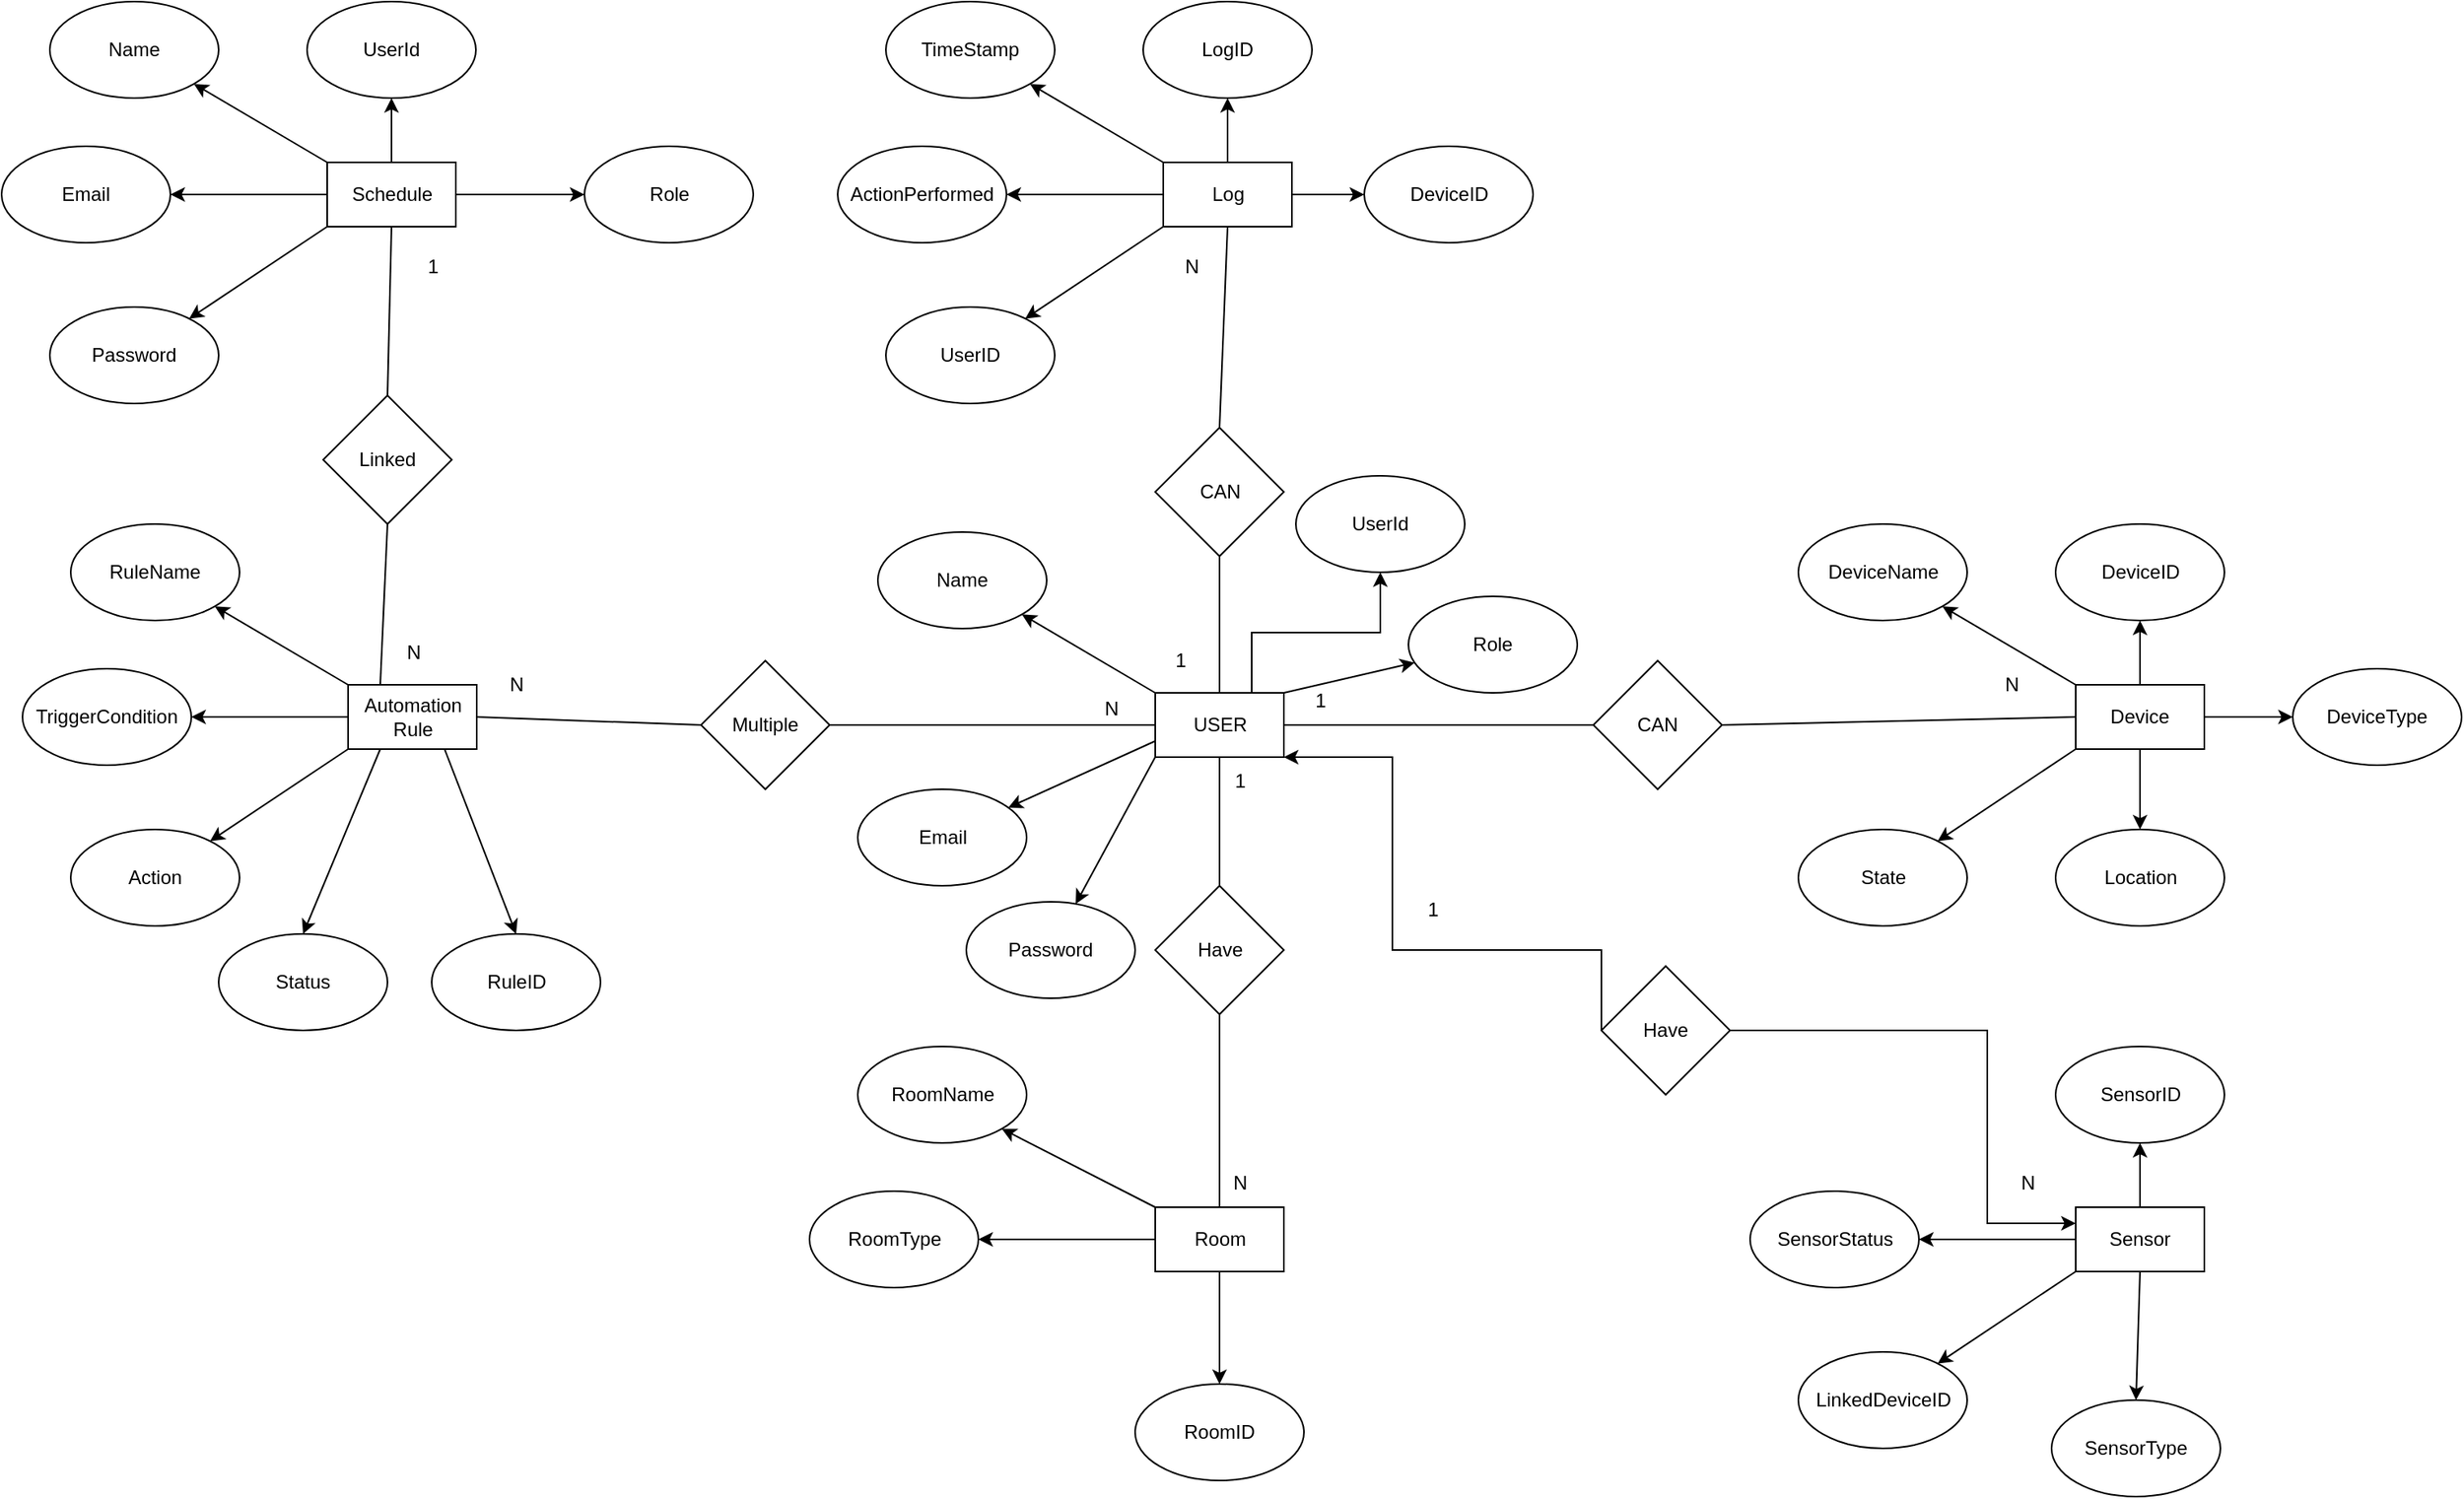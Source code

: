<mxfile version="25.0.3">
  <diagram name="Page-1" id="IfmQNObIT9ZOwhNdTQNY">
    <mxGraphModel dx="2776" dy="1329" grid="1" gridSize="10" guides="1" tooltips="1" connect="1" arrows="1" fold="1" page="1" pageScale="1" pageWidth="850" pageHeight="1100" math="0" shadow="0">
      <root>
        <mxCell id="0" />
        <mxCell id="1" parent="0" />
        <mxCell id="xQUeO6mjrXS3cHGue7Jo-150" style="edgeStyle=orthogonalEdgeStyle;rounded=0;orthogonalLoop=1;jettySize=auto;html=1;exitX=0.75;exitY=0;exitDx=0;exitDy=0;entryX=0.5;entryY=1;entryDx=0;entryDy=0;labelBackgroundColor=none;fontColor=default;" edge="1" parent="1" source="xQUeO6mjrXS3cHGue7Jo-1" target="xQUeO6mjrXS3cHGue7Jo-4">
          <mxGeometry relative="1" as="geometry" />
        </mxCell>
        <mxCell id="xQUeO6mjrXS3cHGue7Jo-1" value="USER" style="rounded=0;whiteSpace=wrap;html=1;labelBackgroundColor=none;" vertex="1" parent="1">
          <mxGeometry x="157.5" y="575" width="80" height="40" as="geometry" />
        </mxCell>
        <mxCell id="xQUeO6mjrXS3cHGue7Jo-2" value="Role" style="ellipse;whiteSpace=wrap;html=1;labelBackgroundColor=none;" vertex="1" parent="1">
          <mxGeometry x="315" y="515" width="105" height="60" as="geometry" />
        </mxCell>
        <mxCell id="xQUeO6mjrXS3cHGue7Jo-3" value="Name" style="ellipse;whiteSpace=wrap;html=1;labelBackgroundColor=none;" vertex="1" parent="1">
          <mxGeometry x="-15" y="475" width="105" height="60" as="geometry" />
        </mxCell>
        <mxCell id="xQUeO6mjrXS3cHGue7Jo-4" value="UserId" style="ellipse;whiteSpace=wrap;html=1;labelBackgroundColor=none;" vertex="1" parent="1">
          <mxGeometry x="245" y="440" width="105" height="60" as="geometry" />
        </mxCell>
        <mxCell id="xQUeO6mjrXS3cHGue7Jo-5" value="Password" style="ellipse;whiteSpace=wrap;html=1;labelBackgroundColor=none;" vertex="1" parent="1">
          <mxGeometry x="40" y="705" width="105" height="60" as="geometry" />
        </mxCell>
        <mxCell id="xQUeO6mjrXS3cHGue7Jo-6" value="Email" style="ellipse;whiteSpace=wrap;html=1;labelBackgroundColor=none;" vertex="1" parent="1">
          <mxGeometry x="-27.5" y="635" width="105" height="60" as="geometry" />
        </mxCell>
        <mxCell id="xQUeO6mjrXS3cHGue7Jo-15" value="" style="endArrow=classic;html=1;rounded=0;exitX=0;exitY=1;exitDx=0;exitDy=0;labelBackgroundColor=none;fontColor=default;" edge="1" parent="1" source="xQUeO6mjrXS3cHGue7Jo-1" target="xQUeO6mjrXS3cHGue7Jo-5">
          <mxGeometry width="50" height="50" relative="1" as="geometry">
            <mxPoint x="95" y="675" as="sourcePoint" />
            <mxPoint x="145" y="625" as="targetPoint" />
          </mxGeometry>
        </mxCell>
        <mxCell id="xQUeO6mjrXS3cHGue7Jo-16" value="" style="endArrow=classic;html=1;rounded=0;exitX=0;exitY=0;exitDx=0;exitDy=0;entryX=1;entryY=1;entryDx=0;entryDy=0;labelBackgroundColor=none;fontColor=default;" edge="1" parent="1" source="xQUeO6mjrXS3cHGue7Jo-1" target="xQUeO6mjrXS3cHGue7Jo-3">
          <mxGeometry width="50" height="50" relative="1" as="geometry">
            <mxPoint x="168" y="625" as="sourcePoint" />
            <mxPoint x="82" y="682" as="targetPoint" />
          </mxGeometry>
        </mxCell>
        <mxCell id="xQUeO6mjrXS3cHGue7Jo-17" style="edgeStyle=orthogonalEdgeStyle;rounded=0;orthogonalLoop=1;jettySize=auto;html=1;labelBackgroundColor=none;fontColor=default;" edge="1" parent="1" source="xQUeO6mjrXS3cHGue7Jo-20" target="xQUeO6mjrXS3cHGue7Jo-21">
          <mxGeometry relative="1" as="geometry" />
        </mxCell>
        <mxCell id="xQUeO6mjrXS3cHGue7Jo-19" style="edgeStyle=orthogonalEdgeStyle;rounded=0;orthogonalLoop=1;jettySize=auto;html=1;exitX=0.5;exitY=0;exitDx=0;exitDy=0;entryX=0.5;entryY=1;entryDx=0;entryDy=0;labelBackgroundColor=none;fontColor=default;" edge="1" parent="1" source="xQUeO6mjrXS3cHGue7Jo-20" target="xQUeO6mjrXS3cHGue7Jo-23">
          <mxGeometry relative="1" as="geometry" />
        </mxCell>
        <mxCell id="xQUeO6mjrXS3cHGue7Jo-107" style="edgeStyle=orthogonalEdgeStyle;rounded=0;orthogonalLoop=1;jettySize=auto;html=1;entryX=0;entryY=0.5;entryDx=0;entryDy=0;labelBackgroundColor=none;fontColor=default;" edge="1" parent="1" source="xQUeO6mjrXS3cHGue7Jo-20" target="xQUeO6mjrXS3cHGue7Jo-25">
          <mxGeometry relative="1" as="geometry" />
        </mxCell>
        <mxCell id="xQUeO6mjrXS3cHGue7Jo-20" value="Device" style="rounded=0;whiteSpace=wrap;html=1;labelBackgroundColor=none;" vertex="1" parent="1">
          <mxGeometry x="730" y="570" width="80" height="40" as="geometry" />
        </mxCell>
        <mxCell id="xQUeO6mjrXS3cHGue7Jo-21" value="Location" style="ellipse;whiteSpace=wrap;html=1;labelBackgroundColor=none;" vertex="1" parent="1">
          <mxGeometry x="717.5" y="660" width="105" height="60" as="geometry" />
        </mxCell>
        <mxCell id="xQUeO6mjrXS3cHGue7Jo-22" value="DeviceName" style="ellipse;whiteSpace=wrap;html=1;labelBackgroundColor=none;" vertex="1" parent="1">
          <mxGeometry x="557.5" y="470" width="105" height="60" as="geometry" />
        </mxCell>
        <mxCell id="xQUeO6mjrXS3cHGue7Jo-23" value="DeviceID" style="ellipse;whiteSpace=wrap;html=1;labelBackgroundColor=none;" vertex="1" parent="1">
          <mxGeometry x="717.5" y="470" width="105" height="60" as="geometry" />
        </mxCell>
        <mxCell id="xQUeO6mjrXS3cHGue7Jo-24" value="State" style="ellipse;whiteSpace=wrap;html=1;labelBackgroundColor=none;" vertex="1" parent="1">
          <mxGeometry x="557.5" y="660" width="105" height="60" as="geometry" />
        </mxCell>
        <mxCell id="xQUeO6mjrXS3cHGue7Jo-25" value="DeviceType" style="ellipse;whiteSpace=wrap;html=1;labelBackgroundColor=none;" vertex="1" parent="1">
          <mxGeometry x="865" y="560" width="105" height="60" as="geometry" />
        </mxCell>
        <mxCell id="xQUeO6mjrXS3cHGue7Jo-26" value="" style="endArrow=classic;html=1;rounded=0;exitX=0;exitY=1;exitDx=0;exitDy=0;labelBackgroundColor=none;fontColor=default;" edge="1" parent="1" source="xQUeO6mjrXS3cHGue7Jo-20" target="xQUeO6mjrXS3cHGue7Jo-24">
          <mxGeometry width="50" height="50" relative="1" as="geometry">
            <mxPoint x="667.5" y="670" as="sourcePoint" />
            <mxPoint x="717.5" y="620" as="targetPoint" />
          </mxGeometry>
        </mxCell>
        <mxCell id="xQUeO6mjrXS3cHGue7Jo-27" value="" style="endArrow=classic;html=1;rounded=0;exitX=0;exitY=0;exitDx=0;exitDy=0;entryX=1;entryY=1;entryDx=0;entryDy=0;labelBackgroundColor=none;fontColor=default;" edge="1" parent="1" source="xQUeO6mjrXS3cHGue7Jo-20" target="xQUeO6mjrXS3cHGue7Jo-22">
          <mxGeometry width="50" height="50" relative="1" as="geometry">
            <mxPoint x="740.5" y="620" as="sourcePoint" />
            <mxPoint x="654.5" y="677" as="targetPoint" />
          </mxGeometry>
        </mxCell>
        <mxCell id="xQUeO6mjrXS3cHGue7Jo-41" style="edgeStyle=orthogonalEdgeStyle;rounded=0;orthogonalLoop=1;jettySize=auto;html=1;exitX=0;exitY=0.5;exitDx=0;exitDy=0;entryX=1;entryY=0.5;entryDx=0;entryDy=0;labelBackgroundColor=none;fontColor=default;" edge="1" parent="1" source="xQUeO6mjrXS3cHGue7Jo-43" target="xQUeO6mjrXS3cHGue7Jo-48">
          <mxGeometry relative="1" as="geometry" />
        </mxCell>
        <mxCell id="xQUeO6mjrXS3cHGue7Jo-115" style="edgeStyle=orthogonalEdgeStyle;rounded=0;orthogonalLoop=1;jettySize=auto;html=1;exitX=0.5;exitY=1;exitDx=0;exitDy=0;entryX=0.5;entryY=0;entryDx=0;entryDy=0;labelBackgroundColor=none;fontColor=default;" edge="1" parent="1" source="xQUeO6mjrXS3cHGue7Jo-43" target="xQUeO6mjrXS3cHGue7Jo-46">
          <mxGeometry relative="1" as="geometry" />
        </mxCell>
        <mxCell id="xQUeO6mjrXS3cHGue7Jo-43" value="Room" style="rounded=0;whiteSpace=wrap;html=1;labelBackgroundColor=none;" vertex="1" parent="1">
          <mxGeometry x="157.5" y="895" width="80" height="40" as="geometry" />
        </mxCell>
        <mxCell id="xQUeO6mjrXS3cHGue7Jo-45" value="RoomName" style="ellipse;whiteSpace=wrap;html=1;labelBackgroundColor=none;" vertex="1" parent="1">
          <mxGeometry x="-27.5" y="795" width="105" height="60" as="geometry" />
        </mxCell>
        <mxCell id="xQUeO6mjrXS3cHGue7Jo-46" value="RoomID" style="ellipse;whiteSpace=wrap;html=1;labelBackgroundColor=none;" vertex="1" parent="1">
          <mxGeometry x="145" y="1005" width="105" height="60" as="geometry" />
        </mxCell>
        <mxCell id="xQUeO6mjrXS3cHGue7Jo-48" value="RoomType" style="ellipse;whiteSpace=wrap;html=1;labelBackgroundColor=none;" vertex="1" parent="1">
          <mxGeometry x="-57.5" y="885" width="105" height="60" as="geometry" />
        </mxCell>
        <mxCell id="xQUeO6mjrXS3cHGue7Jo-50" value="" style="endArrow=classic;html=1;rounded=0;exitX=0;exitY=0;exitDx=0;exitDy=0;entryX=1;entryY=1;entryDx=0;entryDy=0;labelBackgroundColor=none;fontColor=default;" edge="1" parent="1" source="xQUeO6mjrXS3cHGue7Jo-43" target="xQUeO6mjrXS3cHGue7Jo-45">
          <mxGeometry width="50" height="50" relative="1" as="geometry">
            <mxPoint x="155.5" y="945" as="sourcePoint" />
            <mxPoint x="69.5" y="1002" as="targetPoint" />
          </mxGeometry>
        </mxCell>
        <mxCell id="xQUeO6mjrXS3cHGue7Jo-52" style="edgeStyle=orthogonalEdgeStyle;rounded=0;orthogonalLoop=1;jettySize=auto;html=1;exitX=0;exitY=0.5;exitDx=0;exitDy=0;entryX=1;entryY=0.5;entryDx=0;entryDy=0;labelBackgroundColor=none;fontColor=default;" edge="1" parent="1" source="xQUeO6mjrXS3cHGue7Jo-54" target="xQUeO6mjrXS3cHGue7Jo-59">
          <mxGeometry relative="1" as="geometry" />
        </mxCell>
        <mxCell id="xQUeO6mjrXS3cHGue7Jo-54" value="Automation Rule" style="rounded=0;whiteSpace=wrap;html=1;labelBackgroundColor=none;" vertex="1" parent="1">
          <mxGeometry x="-344.5" y="570" width="80" height="40" as="geometry" />
        </mxCell>
        <mxCell id="xQUeO6mjrXS3cHGue7Jo-55" value="Status" style="ellipse;whiteSpace=wrap;html=1;labelBackgroundColor=none;" vertex="1" parent="1">
          <mxGeometry x="-425" y="725" width="105" height="60" as="geometry" />
        </mxCell>
        <mxCell id="xQUeO6mjrXS3cHGue7Jo-56" value="RuleName" style="ellipse;whiteSpace=wrap;html=1;labelBackgroundColor=none;" vertex="1" parent="1">
          <mxGeometry x="-517" y="470" width="105" height="60" as="geometry" />
        </mxCell>
        <mxCell id="xQUeO6mjrXS3cHGue7Jo-57" value="RuleID" style="ellipse;whiteSpace=wrap;html=1;labelBackgroundColor=none;" vertex="1" parent="1">
          <mxGeometry x="-292.5" y="725" width="105" height="60" as="geometry" />
        </mxCell>
        <mxCell id="xQUeO6mjrXS3cHGue7Jo-58" value="Action" style="ellipse;whiteSpace=wrap;html=1;labelBackgroundColor=none;" vertex="1" parent="1">
          <mxGeometry x="-517" y="660" width="105" height="60" as="geometry" />
        </mxCell>
        <mxCell id="xQUeO6mjrXS3cHGue7Jo-59" value="TriggerCondition" style="ellipse;whiteSpace=wrap;html=1;labelBackgroundColor=none;" vertex="1" parent="1">
          <mxGeometry x="-547" y="560" width="105" height="60" as="geometry" />
        </mxCell>
        <mxCell id="xQUeO6mjrXS3cHGue7Jo-60" value="" style="endArrow=classic;html=1;rounded=0;exitX=0;exitY=1;exitDx=0;exitDy=0;labelBackgroundColor=none;fontColor=default;" edge="1" parent="1" source="xQUeO6mjrXS3cHGue7Jo-54" target="xQUeO6mjrXS3cHGue7Jo-58">
          <mxGeometry width="50" height="50" relative="1" as="geometry">
            <mxPoint x="-407" y="670" as="sourcePoint" />
            <mxPoint x="-357" y="620" as="targetPoint" />
          </mxGeometry>
        </mxCell>
        <mxCell id="xQUeO6mjrXS3cHGue7Jo-61" value="" style="endArrow=classic;html=1;rounded=0;exitX=0;exitY=0;exitDx=0;exitDy=0;entryX=1;entryY=1;entryDx=0;entryDy=0;labelBackgroundColor=none;fontColor=default;" edge="1" parent="1" source="xQUeO6mjrXS3cHGue7Jo-54" target="xQUeO6mjrXS3cHGue7Jo-56">
          <mxGeometry width="50" height="50" relative="1" as="geometry">
            <mxPoint x="-334" y="620" as="sourcePoint" />
            <mxPoint x="-420" y="677" as="targetPoint" />
          </mxGeometry>
        </mxCell>
        <mxCell id="xQUeO6mjrXS3cHGue7Jo-63" style="edgeStyle=orthogonalEdgeStyle;rounded=0;orthogonalLoop=1;jettySize=auto;html=1;exitX=0;exitY=0.5;exitDx=0;exitDy=0;entryX=1;entryY=0.5;entryDx=0;entryDy=0;labelBackgroundColor=none;fontColor=default;" edge="1" parent="1" source="xQUeO6mjrXS3cHGue7Jo-65" target="xQUeO6mjrXS3cHGue7Jo-70">
          <mxGeometry relative="1" as="geometry" />
        </mxCell>
        <mxCell id="xQUeO6mjrXS3cHGue7Jo-64" style="edgeStyle=orthogonalEdgeStyle;rounded=0;orthogonalLoop=1;jettySize=auto;html=1;exitX=0.5;exitY=0;exitDx=0;exitDy=0;entryX=0.5;entryY=1;entryDx=0;entryDy=0;labelBackgroundColor=none;fontColor=default;" edge="1" parent="1" source="xQUeO6mjrXS3cHGue7Jo-65" target="xQUeO6mjrXS3cHGue7Jo-68">
          <mxGeometry relative="1" as="geometry" />
        </mxCell>
        <mxCell id="xQUeO6mjrXS3cHGue7Jo-65" value="Sensor" style="rounded=0;whiteSpace=wrap;html=1;labelBackgroundColor=none;" vertex="1" parent="1">
          <mxGeometry x="730" y="895" width="80" height="40" as="geometry" />
        </mxCell>
        <mxCell id="xQUeO6mjrXS3cHGue7Jo-67" value="SensorType" style="ellipse;whiteSpace=wrap;html=1;labelBackgroundColor=none;" vertex="1" parent="1">
          <mxGeometry x="715" y="1015" width="105" height="60" as="geometry" />
        </mxCell>
        <mxCell id="xQUeO6mjrXS3cHGue7Jo-68" value="SensorID" style="ellipse;whiteSpace=wrap;html=1;labelBackgroundColor=none;" vertex="1" parent="1">
          <mxGeometry x="717.5" y="795" width="105" height="60" as="geometry" />
        </mxCell>
        <mxCell id="xQUeO6mjrXS3cHGue7Jo-69" value="LinkedDeviceID" style="ellipse;whiteSpace=wrap;html=1;labelBackgroundColor=none;" vertex="1" parent="1">
          <mxGeometry x="557.5" y="985" width="105" height="60" as="geometry" />
        </mxCell>
        <mxCell id="xQUeO6mjrXS3cHGue7Jo-70" value="SensorStatus" style="ellipse;whiteSpace=wrap;html=1;labelBackgroundColor=none;" vertex="1" parent="1">
          <mxGeometry x="527.5" y="885" width="105" height="60" as="geometry" />
        </mxCell>
        <mxCell id="xQUeO6mjrXS3cHGue7Jo-71" value="" style="endArrow=classic;html=1;rounded=0;exitX=0;exitY=1;exitDx=0;exitDy=0;labelBackgroundColor=none;fontColor=default;" edge="1" parent="1" source="xQUeO6mjrXS3cHGue7Jo-65" target="xQUeO6mjrXS3cHGue7Jo-69">
          <mxGeometry width="50" height="50" relative="1" as="geometry">
            <mxPoint x="667.5" y="995" as="sourcePoint" />
            <mxPoint x="717.5" y="945" as="targetPoint" />
          </mxGeometry>
        </mxCell>
        <mxCell id="xQUeO6mjrXS3cHGue7Jo-73" style="edgeStyle=orthogonalEdgeStyle;rounded=0;orthogonalLoop=1;jettySize=auto;html=1;labelBackgroundColor=none;fontColor=default;" edge="1" parent="1" source="xQUeO6mjrXS3cHGue7Jo-76" target="xQUeO6mjrXS3cHGue7Jo-77">
          <mxGeometry relative="1" as="geometry" />
        </mxCell>
        <mxCell id="xQUeO6mjrXS3cHGue7Jo-74" style="edgeStyle=orthogonalEdgeStyle;rounded=0;orthogonalLoop=1;jettySize=auto;html=1;exitX=0;exitY=0.5;exitDx=0;exitDy=0;entryX=1;entryY=0.5;entryDx=0;entryDy=0;labelBackgroundColor=none;fontColor=default;" edge="1" parent="1" source="xQUeO6mjrXS3cHGue7Jo-76" target="xQUeO6mjrXS3cHGue7Jo-81">
          <mxGeometry relative="1" as="geometry" />
        </mxCell>
        <mxCell id="xQUeO6mjrXS3cHGue7Jo-75" style="edgeStyle=orthogonalEdgeStyle;rounded=0;orthogonalLoop=1;jettySize=auto;html=1;exitX=0.5;exitY=0;exitDx=0;exitDy=0;entryX=0.5;entryY=1;entryDx=0;entryDy=0;labelBackgroundColor=none;fontColor=default;" edge="1" parent="1" source="xQUeO6mjrXS3cHGue7Jo-76" target="xQUeO6mjrXS3cHGue7Jo-79">
          <mxGeometry relative="1" as="geometry" />
        </mxCell>
        <mxCell id="xQUeO6mjrXS3cHGue7Jo-76" value="Schedule" style="rounded=0;whiteSpace=wrap;html=1;labelBackgroundColor=none;" vertex="1" parent="1">
          <mxGeometry x="-357.5" y="245" width="80" height="40" as="geometry" />
        </mxCell>
        <mxCell id="xQUeO6mjrXS3cHGue7Jo-77" value="Role" style="ellipse;whiteSpace=wrap;html=1;labelBackgroundColor=none;" vertex="1" parent="1">
          <mxGeometry x="-197.5" y="235" width="105" height="60" as="geometry" />
        </mxCell>
        <mxCell id="xQUeO6mjrXS3cHGue7Jo-78" value="Name" style="ellipse;whiteSpace=wrap;html=1;labelBackgroundColor=none;" vertex="1" parent="1">
          <mxGeometry x="-530" y="145" width="105" height="60" as="geometry" />
        </mxCell>
        <mxCell id="xQUeO6mjrXS3cHGue7Jo-79" value="UserId" style="ellipse;whiteSpace=wrap;html=1;labelBackgroundColor=none;" vertex="1" parent="1">
          <mxGeometry x="-370" y="145" width="105" height="60" as="geometry" />
        </mxCell>
        <mxCell id="xQUeO6mjrXS3cHGue7Jo-80" value="Password" style="ellipse;whiteSpace=wrap;html=1;labelBackgroundColor=none;" vertex="1" parent="1">
          <mxGeometry x="-530" y="335" width="105" height="60" as="geometry" />
        </mxCell>
        <mxCell id="xQUeO6mjrXS3cHGue7Jo-81" value="Email" style="ellipse;whiteSpace=wrap;html=1;labelBackgroundColor=none;" vertex="1" parent="1">
          <mxGeometry x="-560" y="235" width="105" height="60" as="geometry" />
        </mxCell>
        <mxCell id="xQUeO6mjrXS3cHGue7Jo-82" value="" style="endArrow=classic;html=1;rounded=0;exitX=0;exitY=1;exitDx=0;exitDy=0;labelBackgroundColor=none;fontColor=default;" edge="1" parent="1" source="xQUeO6mjrXS3cHGue7Jo-76" target="xQUeO6mjrXS3cHGue7Jo-80">
          <mxGeometry width="50" height="50" relative="1" as="geometry">
            <mxPoint x="-420" y="345" as="sourcePoint" />
            <mxPoint x="-370" y="295" as="targetPoint" />
          </mxGeometry>
        </mxCell>
        <mxCell id="xQUeO6mjrXS3cHGue7Jo-83" value="" style="endArrow=classic;html=1;rounded=0;exitX=0;exitY=0;exitDx=0;exitDy=0;entryX=1;entryY=1;entryDx=0;entryDy=0;labelBackgroundColor=none;fontColor=default;" edge="1" parent="1" source="xQUeO6mjrXS3cHGue7Jo-76" target="xQUeO6mjrXS3cHGue7Jo-78">
          <mxGeometry width="50" height="50" relative="1" as="geometry">
            <mxPoint x="-347" y="295" as="sourcePoint" />
            <mxPoint x="-433" y="352" as="targetPoint" />
          </mxGeometry>
        </mxCell>
        <mxCell id="xQUeO6mjrXS3cHGue7Jo-96" style="edgeStyle=orthogonalEdgeStyle;rounded=0;orthogonalLoop=1;jettySize=auto;html=1;labelBackgroundColor=none;fontColor=default;" edge="1" parent="1" source="xQUeO6mjrXS3cHGue7Jo-99" target="xQUeO6mjrXS3cHGue7Jo-100">
          <mxGeometry relative="1" as="geometry" />
        </mxCell>
        <mxCell id="xQUeO6mjrXS3cHGue7Jo-97" style="edgeStyle=orthogonalEdgeStyle;rounded=0;orthogonalLoop=1;jettySize=auto;html=1;exitX=0;exitY=0.5;exitDx=0;exitDy=0;entryX=1;entryY=0.5;entryDx=0;entryDy=0;labelBackgroundColor=none;fontColor=default;" edge="1" parent="1" source="xQUeO6mjrXS3cHGue7Jo-99" target="xQUeO6mjrXS3cHGue7Jo-104">
          <mxGeometry relative="1" as="geometry" />
        </mxCell>
        <mxCell id="xQUeO6mjrXS3cHGue7Jo-98" style="edgeStyle=orthogonalEdgeStyle;rounded=0;orthogonalLoop=1;jettySize=auto;html=1;exitX=0.5;exitY=0;exitDx=0;exitDy=0;entryX=0.5;entryY=1;entryDx=0;entryDy=0;labelBackgroundColor=none;fontColor=default;" edge="1" parent="1" source="xQUeO6mjrXS3cHGue7Jo-99" target="xQUeO6mjrXS3cHGue7Jo-102">
          <mxGeometry relative="1" as="geometry" />
        </mxCell>
        <mxCell id="xQUeO6mjrXS3cHGue7Jo-99" value="Log" style="rounded=0;whiteSpace=wrap;html=1;labelBackgroundColor=none;" vertex="1" parent="1">
          <mxGeometry x="162.5" y="245" width="80" height="40" as="geometry" />
        </mxCell>
        <mxCell id="xQUeO6mjrXS3cHGue7Jo-100" value="DeviceID" style="ellipse;whiteSpace=wrap;html=1;labelBackgroundColor=none;" vertex="1" parent="1">
          <mxGeometry x="287.5" y="235" width="105" height="60" as="geometry" />
        </mxCell>
        <mxCell id="xQUeO6mjrXS3cHGue7Jo-101" value="TimeStamp" style="ellipse;whiteSpace=wrap;html=1;labelBackgroundColor=none;" vertex="1" parent="1">
          <mxGeometry x="-10" y="145" width="105" height="60" as="geometry" />
        </mxCell>
        <mxCell id="xQUeO6mjrXS3cHGue7Jo-102" value="LogID" style="ellipse;whiteSpace=wrap;html=1;labelBackgroundColor=none;" vertex="1" parent="1">
          <mxGeometry x="150" y="145" width="105" height="60" as="geometry" />
        </mxCell>
        <mxCell id="xQUeO6mjrXS3cHGue7Jo-103" value="UserID" style="ellipse;whiteSpace=wrap;html=1;labelBackgroundColor=none;" vertex="1" parent="1">
          <mxGeometry x="-10" y="335" width="105" height="60" as="geometry" />
        </mxCell>
        <mxCell id="xQUeO6mjrXS3cHGue7Jo-104" value="ActionPerformed" style="ellipse;whiteSpace=wrap;html=1;labelBackgroundColor=none;" vertex="1" parent="1">
          <mxGeometry x="-40" y="235" width="105" height="60" as="geometry" />
        </mxCell>
        <mxCell id="xQUeO6mjrXS3cHGue7Jo-105" value="" style="endArrow=classic;html=1;rounded=0;exitX=0;exitY=1;exitDx=0;exitDy=0;labelBackgroundColor=none;fontColor=default;" edge="1" parent="1" source="xQUeO6mjrXS3cHGue7Jo-99" target="xQUeO6mjrXS3cHGue7Jo-103">
          <mxGeometry width="50" height="50" relative="1" as="geometry">
            <mxPoint x="100" y="345" as="sourcePoint" />
            <mxPoint x="150" y="295" as="targetPoint" />
          </mxGeometry>
        </mxCell>
        <mxCell id="xQUeO6mjrXS3cHGue7Jo-106" value="" style="endArrow=classic;html=1;rounded=0;exitX=0;exitY=0;exitDx=0;exitDy=0;entryX=1;entryY=1;entryDx=0;entryDy=0;labelBackgroundColor=none;fontColor=default;" edge="1" parent="1" source="xQUeO6mjrXS3cHGue7Jo-99" target="xQUeO6mjrXS3cHGue7Jo-101">
          <mxGeometry width="50" height="50" relative="1" as="geometry">
            <mxPoint x="173" y="295" as="sourcePoint" />
            <mxPoint x="87" y="352" as="targetPoint" />
          </mxGeometry>
        </mxCell>
        <mxCell id="xQUeO6mjrXS3cHGue7Jo-108" value="CAN" style="rhombus;whiteSpace=wrap;html=1;labelBackgroundColor=none;" vertex="1" parent="1">
          <mxGeometry x="430" y="555" width="80" height="80" as="geometry" />
        </mxCell>
        <mxCell id="xQUeO6mjrXS3cHGue7Jo-109" value="" style="endArrow=none;html=1;rounded=0;entryX=0;entryY=0.5;entryDx=0;entryDy=0;exitX=1;exitY=0.5;exitDx=0;exitDy=0;labelBackgroundColor=none;fontColor=default;" edge="1" parent="1" source="xQUeO6mjrXS3cHGue7Jo-1" target="xQUeO6mjrXS3cHGue7Jo-108">
          <mxGeometry width="50" height="50" relative="1" as="geometry">
            <mxPoint x="255" y="605" as="sourcePoint" />
            <mxPoint x="305" y="555" as="targetPoint" />
          </mxGeometry>
        </mxCell>
        <mxCell id="xQUeO6mjrXS3cHGue7Jo-110" value="" style="endArrow=none;html=1;rounded=0;entryX=0;entryY=0.5;entryDx=0;entryDy=0;exitX=1;exitY=0.5;exitDx=0;exitDy=0;labelBackgroundColor=none;fontColor=default;" edge="1" parent="1" source="xQUeO6mjrXS3cHGue7Jo-108" target="xQUeO6mjrXS3cHGue7Jo-20">
          <mxGeometry width="50" height="50" relative="1" as="geometry">
            <mxPoint x="248" y="605" as="sourcePoint" />
            <mxPoint x="440" y="605" as="targetPoint" />
          </mxGeometry>
        </mxCell>
        <mxCell id="xQUeO6mjrXS3cHGue7Jo-111" value="1" style="text;html=1;align=center;verticalAlign=middle;resizable=0;points=[];autosize=1;strokeColor=none;fillColor=none;labelBackgroundColor=none;" vertex="1" parent="1">
          <mxGeometry x="245" y="565" width="30" height="30" as="geometry" />
        </mxCell>
        <mxCell id="xQUeO6mjrXS3cHGue7Jo-112" value="N" style="text;html=1;align=center;verticalAlign=middle;resizable=0;points=[];autosize=1;strokeColor=none;fillColor=none;labelBackgroundColor=none;" vertex="1" parent="1">
          <mxGeometry x="675" y="555" width="30" height="30" as="geometry" />
        </mxCell>
        <mxCell id="xQUeO6mjrXS3cHGue7Jo-114" value="" style="endArrow=classic;html=1;rounded=0;exitX=1;exitY=0;exitDx=0;exitDy=0;labelBackgroundColor=none;fontColor=default;" edge="1" parent="1" source="xQUeO6mjrXS3cHGue7Jo-1" target="xQUeO6mjrXS3cHGue7Jo-2">
          <mxGeometry width="50" height="50" relative="1" as="geometry">
            <mxPoint x="168" y="625" as="sourcePoint" />
            <mxPoint x="82" y="682" as="targetPoint" />
          </mxGeometry>
        </mxCell>
        <mxCell id="xQUeO6mjrXS3cHGue7Jo-116" value="Have" style="rhombus;whiteSpace=wrap;html=1;labelBackgroundColor=none;" vertex="1" parent="1">
          <mxGeometry x="157.5" y="695" width="80" height="80" as="geometry" />
        </mxCell>
        <mxCell id="xQUeO6mjrXS3cHGue7Jo-117" value="" style="endArrow=none;html=1;rounded=0;entryX=0.5;entryY=1;entryDx=0;entryDy=0;exitX=0.5;exitY=0;exitDx=0;exitDy=0;labelBackgroundColor=none;fontColor=default;" edge="1" parent="1" source="xQUeO6mjrXS3cHGue7Jo-116" target="xQUeO6mjrXS3cHGue7Jo-1">
          <mxGeometry width="50" height="50" relative="1" as="geometry">
            <mxPoint x="175" y="695" as="sourcePoint" />
            <mxPoint x="225" y="645" as="targetPoint" />
          </mxGeometry>
        </mxCell>
        <mxCell id="xQUeO6mjrXS3cHGue7Jo-118" value="" style="endArrow=none;html=1;rounded=0;exitX=0.5;exitY=1;exitDx=0;exitDy=0;labelBackgroundColor=none;fontColor=default;" edge="1" parent="1" source="xQUeO6mjrXS3cHGue7Jo-116" target="xQUeO6mjrXS3cHGue7Jo-43">
          <mxGeometry width="50" height="50" relative="1" as="geometry">
            <mxPoint x="195" y="785" as="sourcePoint" />
            <mxPoint x="208" y="625" as="targetPoint" />
          </mxGeometry>
        </mxCell>
        <mxCell id="xQUeO6mjrXS3cHGue7Jo-119" value="1" style="text;html=1;align=center;verticalAlign=middle;resizable=0;points=[];autosize=1;strokeColor=none;fillColor=none;labelBackgroundColor=none;" vertex="1" parent="1">
          <mxGeometry x="195" y="615" width="30" height="30" as="geometry" />
        </mxCell>
        <mxCell id="xQUeO6mjrXS3cHGue7Jo-120" value="N" style="text;html=1;align=center;verticalAlign=middle;resizable=0;points=[];autosize=1;strokeColor=none;fillColor=none;labelBackgroundColor=none;" vertex="1" parent="1">
          <mxGeometry x="195" y="865" width="30" height="30" as="geometry" />
        </mxCell>
        <mxCell id="xQUeO6mjrXS3cHGue7Jo-123" value="" style="endArrow=classic;html=1;rounded=0;exitX=0.5;exitY=1;exitDx=0;exitDy=0;entryX=0.5;entryY=0;entryDx=0;entryDy=0;labelBackgroundColor=none;fontColor=default;" edge="1" parent="1" source="xQUeO6mjrXS3cHGue7Jo-65" target="xQUeO6mjrXS3cHGue7Jo-67">
          <mxGeometry width="50" height="50" relative="1" as="geometry">
            <mxPoint x="812.5" y="1005" as="sourcePoint" />
            <mxPoint x="862.5" y="955" as="targetPoint" />
          </mxGeometry>
        </mxCell>
        <mxCell id="xQUeO6mjrXS3cHGue7Jo-127" style="edgeStyle=orthogonalEdgeStyle;rounded=0;orthogonalLoop=1;jettySize=auto;html=1;entryX=0;entryY=0.25;entryDx=0;entryDy=0;labelBackgroundColor=none;fontColor=default;" edge="1" parent="1" source="xQUeO6mjrXS3cHGue7Jo-125" target="xQUeO6mjrXS3cHGue7Jo-65">
          <mxGeometry relative="1" as="geometry">
            <Array as="points">
              <mxPoint x="675" y="785" />
              <mxPoint x="675" y="905" />
            </Array>
          </mxGeometry>
        </mxCell>
        <mxCell id="xQUeO6mjrXS3cHGue7Jo-128" style="edgeStyle=orthogonalEdgeStyle;rounded=0;orthogonalLoop=1;jettySize=auto;html=1;exitX=0;exitY=0.5;exitDx=0;exitDy=0;entryX=1;entryY=1;entryDx=0;entryDy=0;labelBackgroundColor=none;fontColor=default;" edge="1" parent="1" source="xQUeO6mjrXS3cHGue7Jo-125" target="xQUeO6mjrXS3cHGue7Jo-1">
          <mxGeometry relative="1" as="geometry">
            <mxPoint x="345" y="715" as="targetPoint" />
            <Array as="points">
              <mxPoint x="435" y="735" />
              <mxPoint x="305" y="735" />
              <mxPoint x="305" y="615" />
            </Array>
          </mxGeometry>
        </mxCell>
        <mxCell id="xQUeO6mjrXS3cHGue7Jo-125" value="Have" style="rhombus;whiteSpace=wrap;html=1;labelBackgroundColor=none;" vertex="1" parent="1">
          <mxGeometry x="435" y="745" width="80" height="80" as="geometry" />
        </mxCell>
        <mxCell id="xQUeO6mjrXS3cHGue7Jo-129" value="1" style="text;html=1;align=center;verticalAlign=middle;resizable=0;points=[];autosize=1;strokeColor=none;fillColor=none;labelBackgroundColor=none;" vertex="1" parent="1">
          <mxGeometry x="315" y="695" width="30" height="30" as="geometry" />
        </mxCell>
        <mxCell id="xQUeO6mjrXS3cHGue7Jo-130" value="N" style="text;html=1;align=center;verticalAlign=middle;resizable=0;points=[];autosize=1;strokeColor=none;fillColor=none;labelBackgroundColor=none;" vertex="1" parent="1">
          <mxGeometry x="685" y="865" width="30" height="30" as="geometry" />
        </mxCell>
        <mxCell id="xQUeO6mjrXS3cHGue7Jo-131" value="" style="endArrow=classic;html=1;rounded=0;exitX=0;exitY=0.75;exitDx=0;exitDy=0;labelBackgroundColor=none;fontColor=default;" edge="1" parent="1" source="xQUeO6mjrXS3cHGue7Jo-1" target="xQUeO6mjrXS3cHGue7Jo-6">
          <mxGeometry width="50" height="50" relative="1" as="geometry">
            <mxPoint x="75" y="635" as="sourcePoint" />
            <mxPoint x="125" y="585" as="targetPoint" />
          </mxGeometry>
        </mxCell>
        <mxCell id="xQUeO6mjrXS3cHGue7Jo-132" value="Multiple" style="rhombus;whiteSpace=wrap;html=1;labelBackgroundColor=none;" vertex="1" parent="1">
          <mxGeometry x="-125" y="555" width="80" height="80" as="geometry" />
        </mxCell>
        <mxCell id="xQUeO6mjrXS3cHGue7Jo-133" value="" style="endArrow=none;html=1;rounded=0;entryX=0;entryY=0.5;entryDx=0;entryDy=0;exitX=1;exitY=0.5;exitDx=0;exitDy=0;labelBackgroundColor=none;fontColor=default;" edge="1" parent="1" source="xQUeO6mjrXS3cHGue7Jo-54" target="xQUeO6mjrXS3cHGue7Jo-132">
          <mxGeometry width="50" height="50" relative="1" as="geometry">
            <mxPoint x="-245" y="615" as="sourcePoint" />
            <mxPoint x="-195" y="565" as="targetPoint" />
          </mxGeometry>
        </mxCell>
        <mxCell id="xQUeO6mjrXS3cHGue7Jo-134" value="" style="endArrow=none;html=1;rounded=0;entryX=0;entryY=0.5;entryDx=0;entryDy=0;exitX=1;exitY=0.5;exitDx=0;exitDy=0;labelBackgroundColor=none;fontColor=default;" edge="1" parent="1" source="xQUeO6mjrXS3cHGue7Jo-132" target="xQUeO6mjrXS3cHGue7Jo-1">
          <mxGeometry width="50" height="50" relative="1" as="geometry">
            <mxPoint x="-65" y="595" as="sourcePoint" />
            <mxPoint x="-115" y="605" as="targetPoint" />
          </mxGeometry>
        </mxCell>
        <mxCell id="xQUeO6mjrXS3cHGue7Jo-135" value="N" style="text;html=1;align=center;verticalAlign=middle;resizable=0;points=[];autosize=1;strokeColor=none;fillColor=none;labelBackgroundColor=none;" vertex="1" parent="1">
          <mxGeometry x="115" y="570" width="30" height="30" as="geometry" />
        </mxCell>
        <mxCell id="xQUeO6mjrXS3cHGue7Jo-136" value="N" style="text;html=1;align=center;verticalAlign=middle;resizable=0;points=[];autosize=1;strokeColor=none;fillColor=none;labelBackgroundColor=none;" vertex="1" parent="1">
          <mxGeometry x="-255" y="555" width="30" height="30" as="geometry" />
        </mxCell>
        <mxCell id="xQUeO6mjrXS3cHGue7Jo-139" value="" style="endArrow=classic;html=1;rounded=0;entryX=0.5;entryY=0;entryDx=0;entryDy=0;exitX=0.75;exitY=1;exitDx=0;exitDy=0;labelBackgroundColor=none;fontColor=default;" edge="1" parent="1" source="xQUeO6mjrXS3cHGue7Jo-54" target="xQUeO6mjrXS3cHGue7Jo-57">
          <mxGeometry width="50" height="50" relative="1" as="geometry">
            <mxPoint x="-370" y="710" as="sourcePoint" />
            <mxPoint x="-320" y="660" as="targetPoint" />
          </mxGeometry>
        </mxCell>
        <mxCell id="xQUeO6mjrXS3cHGue7Jo-140" value="" style="endArrow=classic;html=1;rounded=0;entryX=0.5;entryY=0;entryDx=0;entryDy=0;exitX=0.25;exitY=1;exitDx=0;exitDy=0;labelBackgroundColor=none;fontColor=default;" edge="1" parent="1" source="xQUeO6mjrXS3cHGue7Jo-54" target="xQUeO6mjrXS3cHGue7Jo-55">
          <mxGeometry width="50" height="50" relative="1" as="geometry">
            <mxPoint x="-360" y="710" as="sourcePoint" />
            <mxPoint x="-310" y="660" as="targetPoint" />
          </mxGeometry>
        </mxCell>
        <mxCell id="xQUeO6mjrXS3cHGue7Jo-141" value="Linked" style="rhombus;whiteSpace=wrap;html=1;labelBackgroundColor=none;" vertex="1" parent="1">
          <mxGeometry x="-360" y="390" width="80" height="80" as="geometry" />
        </mxCell>
        <mxCell id="xQUeO6mjrXS3cHGue7Jo-142" value="" style="endArrow=none;html=1;rounded=0;entryX=0.5;entryY=1;entryDx=0;entryDy=0;exitX=0.25;exitY=0;exitDx=0;exitDy=0;labelBackgroundColor=none;fontColor=default;" edge="1" parent="1" source="xQUeO6mjrXS3cHGue7Jo-54" target="xQUeO6mjrXS3cHGue7Jo-141">
          <mxGeometry width="50" height="50" relative="1" as="geometry">
            <mxPoint x="-320" y="560" as="sourcePoint" />
            <mxPoint x="-270" y="480" as="targetPoint" />
          </mxGeometry>
        </mxCell>
        <mxCell id="xQUeO6mjrXS3cHGue7Jo-146" value="" style="endArrow=none;html=1;rounded=0;entryX=0.5;entryY=1;entryDx=0;entryDy=0;exitX=0.5;exitY=0;exitDx=0;exitDy=0;labelBackgroundColor=none;fontColor=default;" edge="1" parent="1" source="xQUeO6mjrXS3cHGue7Jo-141" target="xQUeO6mjrXS3cHGue7Jo-76">
          <mxGeometry width="50" height="50" relative="1" as="geometry">
            <mxPoint x="-314" y="580" as="sourcePoint" />
            <mxPoint x="-310" y="480" as="targetPoint" />
          </mxGeometry>
        </mxCell>
        <mxCell id="xQUeO6mjrXS3cHGue7Jo-147" value="1" style="text;html=1;align=center;verticalAlign=middle;resizable=0;points=[];autosize=1;strokeColor=none;fillColor=none;labelBackgroundColor=none;" vertex="1" parent="1">
          <mxGeometry x="-307.5" y="295" width="30" height="30" as="geometry" />
        </mxCell>
        <mxCell id="xQUeO6mjrXS3cHGue7Jo-148" value="N" style="text;html=1;align=center;verticalAlign=middle;resizable=0;points=[];autosize=1;strokeColor=none;fillColor=none;labelBackgroundColor=none;" vertex="1" parent="1">
          <mxGeometry x="-319.5" y="535" width="30" height="30" as="geometry" />
        </mxCell>
        <mxCell id="xQUeO6mjrXS3cHGue7Jo-152" value="CAN" style="rhombus;whiteSpace=wrap;html=1;labelBackgroundColor=none;" vertex="1" parent="1">
          <mxGeometry x="157.5" y="410" width="80" height="80" as="geometry" />
        </mxCell>
        <mxCell id="xQUeO6mjrXS3cHGue7Jo-154" value="" style="endArrow=none;html=1;rounded=0;entryX=0.5;entryY=1;entryDx=0;entryDy=0;exitX=0.5;exitY=0;exitDx=0;exitDy=0;labelBackgroundColor=none;fontColor=default;" edge="1" parent="1" source="xQUeO6mjrXS3cHGue7Jo-1" target="xQUeO6mjrXS3cHGue7Jo-152">
          <mxGeometry width="50" height="50" relative="1" as="geometry">
            <mxPoint x="150" y="550" as="sourcePoint" />
            <mxPoint x="200" y="500" as="targetPoint" />
          </mxGeometry>
        </mxCell>
        <mxCell id="xQUeO6mjrXS3cHGue7Jo-155" value="" style="endArrow=none;html=1;rounded=0;entryX=0.5;entryY=1;entryDx=0;entryDy=0;exitX=0.5;exitY=0;exitDx=0;exitDy=0;labelBackgroundColor=none;fontColor=default;" edge="1" parent="1" source="xQUeO6mjrXS3cHGue7Jo-152" target="xQUeO6mjrXS3cHGue7Jo-99">
          <mxGeometry width="50" height="50" relative="1" as="geometry">
            <mxPoint x="310" y="580" as="sourcePoint" />
            <mxPoint x="360" y="530" as="targetPoint" />
          </mxGeometry>
        </mxCell>
        <mxCell id="xQUeO6mjrXS3cHGue7Jo-156" value="N" style="text;html=1;align=center;verticalAlign=middle;resizable=0;points=[];autosize=1;strokeColor=none;fillColor=none;labelBackgroundColor=none;" vertex="1" parent="1">
          <mxGeometry x="165" y="295" width="30" height="30" as="geometry" />
        </mxCell>
        <mxCell id="xQUeO6mjrXS3cHGue7Jo-157" value="1" style="text;html=1;align=center;verticalAlign=middle;resizable=0;points=[];autosize=1;strokeColor=none;fillColor=none;labelBackgroundColor=none;" vertex="1" parent="1">
          <mxGeometry x="157.5" y="540" width="30" height="30" as="geometry" />
        </mxCell>
      </root>
    </mxGraphModel>
  </diagram>
</mxfile>
